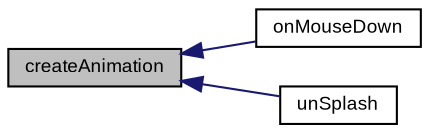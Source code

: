 digraph "createAnimation"
{
  bgcolor="transparent";
  edge [fontname="Arial",fontsize="9",labelfontname="Arial",labelfontsize="9"];
  node [fontname="Arial",fontsize="9",shape=record];
  rankdir="LR";
  Node1 [label="createAnimation",height=0.2,width=0.4,color="black", fillcolor="grey75", style="filled" fontcolor="black"];
  Node1 -> Node2 [dir="back",color="midnightblue",fontsize="9",style="solid",fontname="Arial"];
  Node2 [label="onMouseDown",height=0.2,width=0.4,color="black",URL="$class_v_s_t_g_u_i_1_1_c_animation_splash_screen.html#af5e4151d575380ad56bf87893631f03d",tooltip="called when a mouse down event occurs "];
  Node1 -> Node3 [dir="back",color="midnightblue",fontsize="9",style="solid",fontname="Arial"];
  Node3 [label="unSplash",height=0.2,width=0.4,color="black",URL="$class_v_s_t_g_u_i_1_1_c_animation_splash_screen.html#aa78e227bab14a431ebf84d338439b02b"];
}
